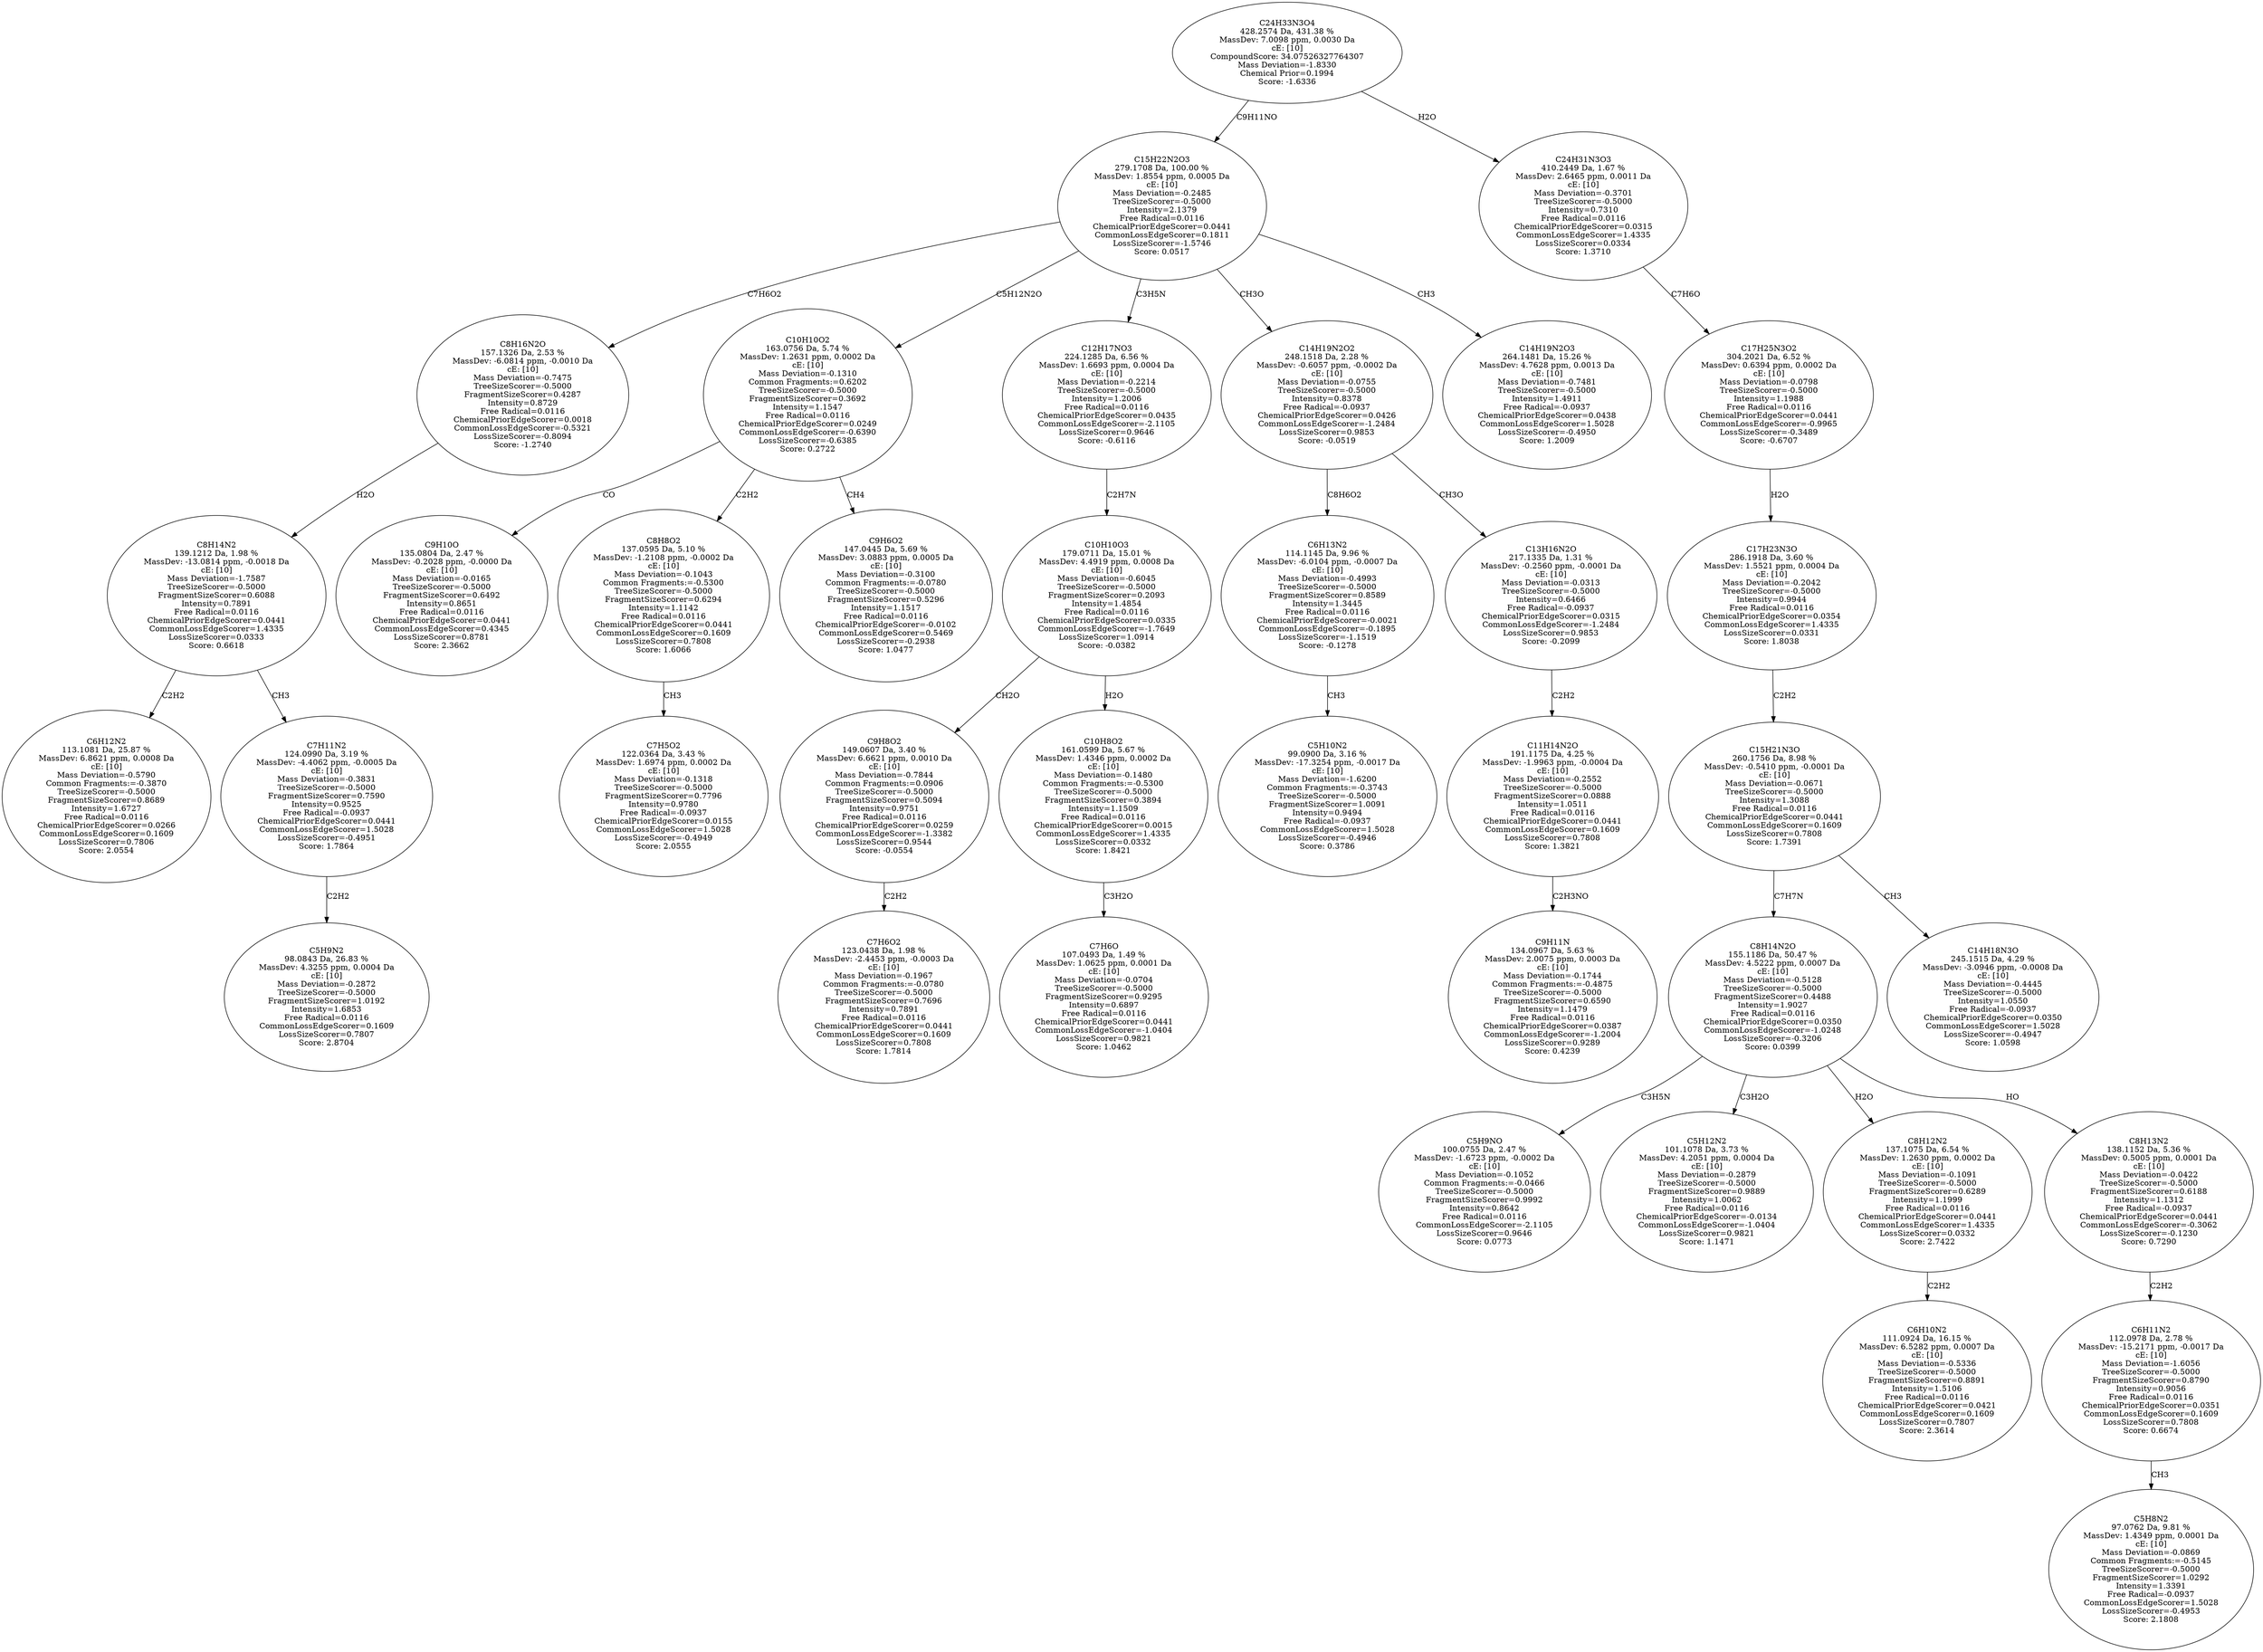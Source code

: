 strict digraph {
v1 [label="C6H12N2\n113.1081 Da, 25.87 %\nMassDev: 6.8621 ppm, 0.0008 Da\ncE: [10]\nMass Deviation=-0.5790\nCommon Fragments:=-0.3870\nTreeSizeScorer=-0.5000\nFragmentSizeScorer=0.8689\nIntensity=1.6727\nFree Radical=0.0116\nChemicalPriorEdgeScorer=0.0266\nCommonLossEdgeScorer=0.1609\nLossSizeScorer=0.7806\nScore: 2.0554"];
v2 [label="C5H9N2\n98.0843 Da, 26.83 %\nMassDev: 4.3255 ppm, 0.0004 Da\ncE: [10]\nMass Deviation=-0.2872\nTreeSizeScorer=-0.5000\nFragmentSizeScorer=1.0192\nIntensity=1.6853\nFree Radical=0.0116\nCommonLossEdgeScorer=0.1609\nLossSizeScorer=0.7807\nScore: 2.8704"];
v3 [label="C7H11N2\n124.0990 Da, 3.19 %\nMassDev: -4.4062 ppm, -0.0005 Da\ncE: [10]\nMass Deviation=-0.3831\nTreeSizeScorer=-0.5000\nFragmentSizeScorer=0.7590\nIntensity=0.9525\nFree Radical=-0.0937\nChemicalPriorEdgeScorer=0.0441\nCommonLossEdgeScorer=1.5028\nLossSizeScorer=-0.4951\nScore: 1.7864"];
v4 [label="C8H14N2\n139.1212 Da, 1.98 %\nMassDev: -13.0814 ppm, -0.0018 Da\ncE: [10]\nMass Deviation=-1.7587\nTreeSizeScorer=-0.5000\nFragmentSizeScorer=0.6088\nIntensity=0.7891\nFree Radical=0.0116\nChemicalPriorEdgeScorer=0.0441\nCommonLossEdgeScorer=1.4335\nLossSizeScorer=0.0333\nScore: 0.6618"];
v5 [label="C8H16N2O\n157.1326 Da, 2.53 %\nMassDev: -6.0814 ppm, -0.0010 Da\ncE: [10]\nMass Deviation=-0.7475\nTreeSizeScorer=-0.5000\nFragmentSizeScorer=0.4287\nIntensity=0.8729\nFree Radical=0.0116\nChemicalPriorEdgeScorer=0.0018\nCommonLossEdgeScorer=-0.5321\nLossSizeScorer=-0.8094\nScore: -1.2740"];
v6 [label="C9H10O\n135.0804 Da, 2.47 %\nMassDev: -0.2028 ppm, -0.0000 Da\ncE: [10]\nMass Deviation=-0.0165\nTreeSizeScorer=-0.5000\nFragmentSizeScorer=0.6492\nIntensity=0.8651\nFree Radical=0.0116\nChemicalPriorEdgeScorer=0.0441\nCommonLossEdgeScorer=0.4345\nLossSizeScorer=0.8781\nScore: 2.3662"];
v7 [label="C7H5O2\n122.0364 Da, 3.43 %\nMassDev: 1.6974 ppm, 0.0002 Da\ncE: [10]\nMass Deviation=-0.1318\nTreeSizeScorer=-0.5000\nFragmentSizeScorer=0.7796\nIntensity=0.9780\nFree Radical=-0.0937\nChemicalPriorEdgeScorer=0.0155\nCommonLossEdgeScorer=1.5028\nLossSizeScorer=-0.4949\nScore: 2.0555"];
v8 [label="C8H8O2\n137.0595 Da, 5.10 %\nMassDev: -1.2108 ppm, -0.0002 Da\ncE: [10]\nMass Deviation=-0.1043\nCommon Fragments:=-0.5300\nTreeSizeScorer=-0.5000\nFragmentSizeScorer=0.6294\nIntensity=1.1142\nFree Radical=0.0116\nChemicalPriorEdgeScorer=0.0441\nCommonLossEdgeScorer=0.1609\nLossSizeScorer=0.7808\nScore: 1.6066"];
v9 [label="C9H6O2\n147.0445 Da, 5.69 %\nMassDev: 3.0883 ppm, 0.0005 Da\ncE: [10]\nMass Deviation=-0.3100\nCommon Fragments:=-0.0780\nTreeSizeScorer=-0.5000\nFragmentSizeScorer=0.5296\nIntensity=1.1517\nFree Radical=0.0116\nChemicalPriorEdgeScorer=-0.0102\nCommonLossEdgeScorer=0.5469\nLossSizeScorer=-0.2938\nScore: 1.0477"];
v10 [label="C10H10O2\n163.0756 Da, 5.74 %\nMassDev: 1.2631 ppm, 0.0002 Da\ncE: [10]\nMass Deviation=-0.1310\nCommon Fragments:=0.6202\nTreeSizeScorer=-0.5000\nFragmentSizeScorer=0.3692\nIntensity=1.1547\nFree Radical=0.0116\nChemicalPriorEdgeScorer=0.0249\nCommonLossEdgeScorer=-0.6390\nLossSizeScorer=-0.6385\nScore: 0.2722"];
v11 [label="C7H6O2\n123.0438 Da, 1.98 %\nMassDev: -2.4453 ppm, -0.0003 Da\ncE: [10]\nMass Deviation=-0.1967\nCommon Fragments:=-0.0780\nTreeSizeScorer=-0.5000\nFragmentSizeScorer=0.7696\nIntensity=0.7891\nFree Radical=0.0116\nChemicalPriorEdgeScorer=0.0441\nCommonLossEdgeScorer=0.1609\nLossSizeScorer=0.7808\nScore: 1.7814"];
v12 [label="C9H8O2\n149.0607 Da, 3.40 %\nMassDev: 6.6621 ppm, 0.0010 Da\ncE: [10]\nMass Deviation=-0.7844\nCommon Fragments:=0.0906\nTreeSizeScorer=-0.5000\nFragmentSizeScorer=0.5094\nIntensity=0.9751\nFree Radical=0.0116\nChemicalPriorEdgeScorer=0.0259\nCommonLossEdgeScorer=-1.3382\nLossSizeScorer=0.9544\nScore: -0.0554"];
v13 [label="C7H6O\n107.0493 Da, 1.49 %\nMassDev: 1.0625 ppm, 0.0001 Da\ncE: [10]\nMass Deviation=-0.0704\nTreeSizeScorer=-0.5000\nFragmentSizeScorer=0.9295\nIntensity=0.6897\nFree Radical=0.0116\nChemicalPriorEdgeScorer=0.0441\nCommonLossEdgeScorer=-1.0404\nLossSizeScorer=0.9821\nScore: 1.0462"];
v14 [label="C10H8O2\n161.0599 Da, 5.67 %\nMassDev: 1.4346 ppm, 0.0002 Da\ncE: [10]\nMass Deviation=-0.1480\nCommon Fragments:=-0.5300\nTreeSizeScorer=-0.5000\nFragmentSizeScorer=0.3894\nIntensity=1.1509\nFree Radical=0.0116\nChemicalPriorEdgeScorer=0.0015\nCommonLossEdgeScorer=1.4335\nLossSizeScorer=0.0332\nScore: 1.8421"];
v15 [label="C10H10O3\n179.0711 Da, 15.01 %\nMassDev: 4.4919 ppm, 0.0008 Da\ncE: [10]\nMass Deviation=-0.6045\nTreeSizeScorer=-0.5000\nFragmentSizeScorer=0.2093\nIntensity=1.4854\nFree Radical=0.0116\nChemicalPriorEdgeScorer=0.0335\nCommonLossEdgeScorer=-1.7649\nLossSizeScorer=1.0914\nScore: -0.0382"];
v16 [label="C12H17NO3\n224.1285 Da, 6.56 %\nMassDev: 1.6693 ppm, 0.0004 Da\ncE: [10]\nMass Deviation=-0.2214\nTreeSizeScorer=-0.5000\nIntensity=1.2006\nFree Radical=0.0116\nChemicalPriorEdgeScorer=0.0435\nCommonLossEdgeScorer=-2.1105\nLossSizeScorer=0.9646\nScore: -0.6116"];
v17 [label="C5H10N2\n99.0900 Da, 3.16 %\nMassDev: -17.3254 ppm, -0.0017 Da\ncE: [10]\nMass Deviation=-1.6200\nCommon Fragments:=-0.3743\nTreeSizeScorer=-0.5000\nFragmentSizeScorer=1.0091\nIntensity=0.9494\nFree Radical=-0.0937\nCommonLossEdgeScorer=1.5028\nLossSizeScorer=-0.4946\nScore: 0.3786"];
v18 [label="C6H13N2\n114.1145 Da, 9.96 %\nMassDev: -6.0104 ppm, -0.0007 Da\ncE: [10]\nMass Deviation=-0.4993\nTreeSizeScorer=-0.5000\nFragmentSizeScorer=0.8589\nIntensity=1.3445\nFree Radical=0.0116\nChemicalPriorEdgeScorer=-0.0021\nCommonLossEdgeScorer=-0.1895\nLossSizeScorer=-1.1519\nScore: -0.1278"];
v19 [label="C9H11N\n134.0967 Da, 5.63 %\nMassDev: 2.0075 ppm, 0.0003 Da\ncE: [10]\nMass Deviation=-0.1744\nCommon Fragments:=-0.4875\nTreeSizeScorer=-0.5000\nFragmentSizeScorer=0.6590\nIntensity=1.1479\nFree Radical=0.0116\nChemicalPriorEdgeScorer=0.0387\nCommonLossEdgeScorer=-1.2004\nLossSizeScorer=0.9289\nScore: 0.4239"];
v20 [label="C11H14N2O\n191.1175 Da, 4.25 %\nMassDev: -1.9963 ppm, -0.0004 Da\ncE: [10]\nMass Deviation=-0.2552\nTreeSizeScorer=-0.5000\nFragmentSizeScorer=0.0888\nIntensity=1.0511\nFree Radical=0.0116\nChemicalPriorEdgeScorer=0.0441\nCommonLossEdgeScorer=0.1609\nLossSizeScorer=0.7808\nScore: 1.3821"];
v21 [label="C13H16N2O\n217.1335 Da, 1.31 %\nMassDev: -0.2560 ppm, -0.0001 Da\ncE: [10]\nMass Deviation=-0.0313\nTreeSizeScorer=-0.5000\nIntensity=0.6466\nFree Radical=-0.0937\nChemicalPriorEdgeScorer=0.0315\nCommonLossEdgeScorer=-1.2484\nLossSizeScorer=0.9853\nScore: -0.2099"];
v22 [label="C14H19N2O2\n248.1518 Da, 2.28 %\nMassDev: -0.6057 ppm, -0.0002 Da\ncE: [10]\nMass Deviation=-0.0755\nTreeSizeScorer=-0.5000\nIntensity=0.8378\nFree Radical=-0.0937\nChemicalPriorEdgeScorer=0.0426\nCommonLossEdgeScorer=-1.2484\nLossSizeScorer=0.9853\nScore: -0.0519"];
v23 [label="C14H19N2O3\n264.1481 Da, 15.26 %\nMassDev: 4.7628 ppm, 0.0013 Da\ncE: [10]\nMass Deviation=-0.7481\nTreeSizeScorer=-0.5000\nIntensity=1.4911\nFree Radical=-0.0937\nChemicalPriorEdgeScorer=0.0438\nCommonLossEdgeScorer=1.5028\nLossSizeScorer=-0.4950\nScore: 1.2009"];
v24 [label="C15H22N2O3\n279.1708 Da, 100.00 %\nMassDev: 1.8554 ppm, 0.0005 Da\ncE: [10]\nMass Deviation=-0.2485\nTreeSizeScorer=-0.5000\nIntensity=2.1379\nFree Radical=0.0116\nChemicalPriorEdgeScorer=0.0441\nCommonLossEdgeScorer=0.1811\nLossSizeScorer=-1.5746\nScore: 0.0517"];
v25 [label="C5H9NO\n100.0755 Da, 2.47 %\nMassDev: -1.6723 ppm, -0.0002 Da\ncE: [10]\nMass Deviation=-0.1052\nCommon Fragments:=-0.0466\nTreeSizeScorer=-0.5000\nFragmentSizeScorer=0.9992\nIntensity=0.8642\nFree Radical=0.0116\nCommonLossEdgeScorer=-2.1105\nLossSizeScorer=0.9646\nScore: 0.0773"];
v26 [label="C5H12N2\n101.1078 Da, 3.73 %\nMassDev: 4.2051 ppm, 0.0004 Da\ncE: [10]\nMass Deviation=-0.2879\nTreeSizeScorer=-0.5000\nFragmentSizeScorer=0.9889\nIntensity=1.0062\nFree Radical=0.0116\nChemicalPriorEdgeScorer=-0.0134\nCommonLossEdgeScorer=-1.0404\nLossSizeScorer=0.9821\nScore: 1.1471"];
v27 [label="C6H10N2\n111.0924 Da, 16.15 %\nMassDev: 6.5282 ppm, 0.0007 Da\ncE: [10]\nMass Deviation=-0.5336\nTreeSizeScorer=-0.5000\nFragmentSizeScorer=0.8891\nIntensity=1.5106\nFree Radical=0.0116\nChemicalPriorEdgeScorer=0.0421\nCommonLossEdgeScorer=0.1609\nLossSizeScorer=0.7807\nScore: 2.3614"];
v28 [label="C8H12N2\n137.1075 Da, 6.54 %\nMassDev: 1.2630 ppm, 0.0002 Da\ncE: [10]\nMass Deviation=-0.1091\nTreeSizeScorer=-0.5000\nFragmentSizeScorer=0.6289\nIntensity=1.1999\nFree Radical=0.0116\nChemicalPriorEdgeScorer=0.0441\nCommonLossEdgeScorer=1.4335\nLossSizeScorer=0.0332\nScore: 2.7422"];
v29 [label="C5H8N2\n97.0762 Da, 9.81 %\nMassDev: 1.4349 ppm, 0.0001 Da\ncE: [10]\nMass Deviation=-0.0869\nCommon Fragments:=-0.5145\nTreeSizeScorer=-0.5000\nFragmentSizeScorer=1.0292\nIntensity=1.3391\nFree Radical=-0.0937\nCommonLossEdgeScorer=1.5028\nLossSizeScorer=-0.4953\nScore: 2.1808"];
v30 [label="C6H11N2\n112.0978 Da, 2.78 %\nMassDev: -15.2171 ppm, -0.0017 Da\ncE: [10]\nMass Deviation=-1.6056\nTreeSizeScorer=-0.5000\nFragmentSizeScorer=0.8790\nIntensity=0.9056\nFree Radical=0.0116\nChemicalPriorEdgeScorer=0.0351\nCommonLossEdgeScorer=0.1609\nLossSizeScorer=0.7808\nScore: 0.6674"];
v31 [label="C8H13N2\n138.1152 Da, 5.36 %\nMassDev: 0.5005 ppm, 0.0001 Da\ncE: [10]\nMass Deviation=-0.0422\nTreeSizeScorer=-0.5000\nFragmentSizeScorer=0.6188\nIntensity=1.1312\nFree Radical=-0.0937\nChemicalPriorEdgeScorer=0.0441\nCommonLossEdgeScorer=-0.3062\nLossSizeScorer=-0.1230\nScore: 0.7290"];
v32 [label="C8H14N2O\n155.1186 Da, 50.47 %\nMassDev: 4.5222 ppm, 0.0007 Da\ncE: [10]\nMass Deviation=-0.5128\nTreeSizeScorer=-0.5000\nFragmentSizeScorer=0.4488\nIntensity=1.9027\nFree Radical=0.0116\nChemicalPriorEdgeScorer=0.0350\nCommonLossEdgeScorer=-1.0248\nLossSizeScorer=-0.3206\nScore: 0.0399"];
v33 [label="C14H18N3O\n245.1515 Da, 4.29 %\nMassDev: -3.0946 ppm, -0.0008 Da\ncE: [10]\nMass Deviation=-0.4445\nTreeSizeScorer=-0.5000\nIntensity=1.0550\nFree Radical=-0.0937\nChemicalPriorEdgeScorer=0.0350\nCommonLossEdgeScorer=1.5028\nLossSizeScorer=-0.4947\nScore: 1.0598"];
v34 [label="C15H21N3O\n260.1756 Da, 8.98 %\nMassDev: -0.5410 ppm, -0.0001 Da\ncE: [10]\nMass Deviation=-0.0671\nTreeSizeScorer=-0.5000\nIntensity=1.3088\nFree Radical=0.0116\nChemicalPriorEdgeScorer=0.0441\nCommonLossEdgeScorer=0.1609\nLossSizeScorer=0.7808\nScore: 1.7391"];
v35 [label="C17H23N3O\n286.1918 Da, 3.60 %\nMassDev: 1.5521 ppm, 0.0004 Da\ncE: [10]\nMass Deviation=-0.2042\nTreeSizeScorer=-0.5000\nIntensity=0.9944\nFree Radical=0.0116\nChemicalPriorEdgeScorer=0.0354\nCommonLossEdgeScorer=1.4335\nLossSizeScorer=0.0331\nScore: 1.8038"];
v36 [label="C17H25N3O2\n304.2021 Da, 6.52 %\nMassDev: 0.6394 ppm, 0.0002 Da\ncE: [10]\nMass Deviation=-0.0798\nTreeSizeScorer=-0.5000\nIntensity=1.1988\nFree Radical=0.0116\nChemicalPriorEdgeScorer=0.0441\nCommonLossEdgeScorer=-0.9965\nLossSizeScorer=-0.3489\nScore: -0.6707"];
v37 [label="C24H31N3O3\n410.2449 Da, 1.67 %\nMassDev: 2.6465 ppm, 0.0011 Da\ncE: [10]\nMass Deviation=-0.3701\nTreeSizeScorer=-0.5000\nIntensity=0.7310\nFree Radical=0.0116\nChemicalPriorEdgeScorer=0.0315\nCommonLossEdgeScorer=1.4335\nLossSizeScorer=0.0334\nScore: 1.3710"];
v38 [label="C24H33N3O4\n428.2574 Da, 431.38 %\nMassDev: 7.0098 ppm, 0.0030 Da\ncE: [10]\nCompoundScore: 34.07526327764307\nMass Deviation=-1.8330\nChemical Prior=0.1994\nScore: -1.6336"];
v4 -> v1 [label="C2H2"];
v3 -> v2 [label="C2H2"];
v4 -> v3 [label="CH3"];
v5 -> v4 [label="H2O"];
v24 -> v5 [label="C7H6O2"];
v10 -> v6 [label="CO"];
v8 -> v7 [label="CH3"];
v10 -> v8 [label="C2H2"];
v10 -> v9 [label="CH4"];
v24 -> v10 [label="C5H12N2O"];
v12 -> v11 [label="C2H2"];
v15 -> v12 [label="CH2O"];
v14 -> v13 [label="C3H2O"];
v15 -> v14 [label="H2O"];
v16 -> v15 [label="C2H7N"];
v24 -> v16 [label="C3H5N"];
v18 -> v17 [label="CH3"];
v22 -> v18 [label="C8H6O2"];
v20 -> v19 [label="C2H3NO"];
v21 -> v20 [label="C2H2"];
v22 -> v21 [label="CH3O"];
v24 -> v22 [label="CH3O"];
v24 -> v23 [label="CH3"];
v38 -> v24 [label="C9H11NO"];
v32 -> v25 [label="C3H5N"];
v32 -> v26 [label="C3H2O"];
v28 -> v27 [label="C2H2"];
v32 -> v28 [label="H2O"];
v30 -> v29 [label="CH3"];
v31 -> v30 [label="C2H2"];
v32 -> v31 [label="HO"];
v34 -> v32 [label="C7H7N"];
v34 -> v33 [label="CH3"];
v35 -> v34 [label="C2H2"];
v36 -> v35 [label="H2O"];
v37 -> v36 [label="C7H6O"];
v38 -> v37 [label="H2O"];
}